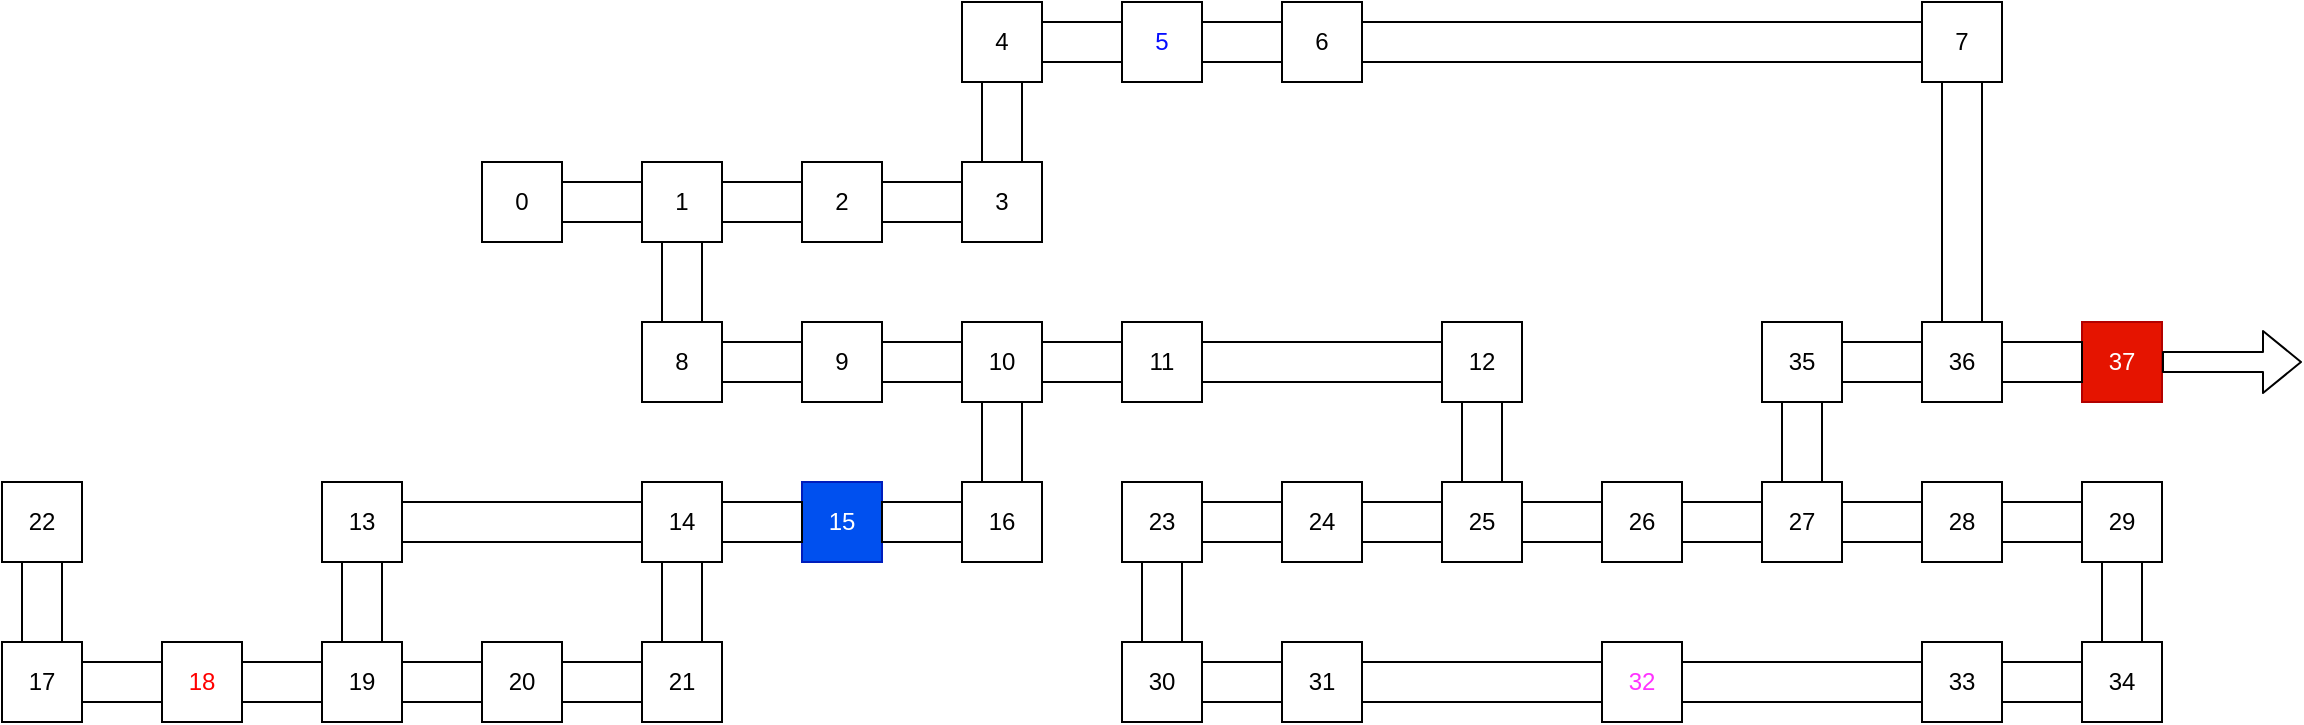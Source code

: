 <mxfile version="20.7.4" type="device"><diagram id="Sr4eZCTyP_r3Ox3m3gMO" name="Page-1"><mxGraphModel dx="1365" dy="859" grid="1" gridSize="10" guides="1" tooltips="1" connect="1" arrows="1" fold="1" page="1" pageScale="1" pageWidth="850" pageHeight="1100" math="0" shadow="0"><root><mxCell id="0"/><mxCell id="1" parent="0"/><mxCell id="tPKH79aDsqgQkl65YRV7-1" value="22" style="rounded=0;whiteSpace=wrap;html=1;" vertex="1" parent="1"><mxGeometry x="40" y="240" width="40" height="40" as="geometry"/></mxCell><mxCell id="tPKH79aDsqgQkl65YRV7-2" value="17" style="rounded=0;whiteSpace=wrap;html=1;" vertex="1" parent="1"><mxGeometry x="40" y="320" width="40" height="40" as="geometry"/></mxCell><mxCell id="tPKH79aDsqgQkl65YRV7-4" value="18" style="rounded=0;whiteSpace=wrap;html=1;fontColor=#FF0000;" vertex="1" parent="1"><mxGeometry x="120" y="320" width="40" height="40" as="geometry"/></mxCell><mxCell id="tPKH79aDsqgQkl65YRV7-5" value="19" style="rounded=0;whiteSpace=wrap;html=1;" vertex="1" parent="1"><mxGeometry x="200" y="320" width="40" height="40" as="geometry"/></mxCell><mxCell id="tPKH79aDsqgQkl65YRV7-6" value="13" style="rounded=0;whiteSpace=wrap;html=1;" vertex="1" parent="1"><mxGeometry x="200" y="240" width="40" height="40" as="geometry"/></mxCell><mxCell id="tPKH79aDsqgQkl65YRV7-7" value="&lt;div&gt;14&lt;/div&gt;" style="rounded=0;whiteSpace=wrap;html=1;" vertex="1" parent="1"><mxGeometry x="360" y="240" width="40" height="40" as="geometry"/></mxCell><mxCell id="tPKH79aDsqgQkl65YRV7-8" value="20" style="rounded=0;whiteSpace=wrap;html=1;" vertex="1" parent="1"><mxGeometry x="280" y="320" width="40" height="40" as="geometry"/></mxCell><mxCell id="tPKH79aDsqgQkl65YRV7-14" value="" style="rounded=0;whiteSpace=wrap;html=1;" vertex="1" parent="1"><mxGeometry x="50" y="280" width="20" height="40" as="geometry"/></mxCell><mxCell id="tPKH79aDsqgQkl65YRV7-15" value="" style="rounded=0;whiteSpace=wrap;html=1;" vertex="1" parent="1"><mxGeometry x="210" y="280" width="20" height="40" as="geometry"/></mxCell><mxCell id="tPKH79aDsqgQkl65YRV7-16" value="" style="rounded=0;whiteSpace=wrap;html=1;" vertex="1" parent="1"><mxGeometry x="370" y="280" width="20" height="40" as="geometry"/></mxCell><mxCell id="tPKH79aDsqgQkl65YRV7-17" value="" style="rounded=0;whiteSpace=wrap;html=1;rotation=90;" vertex="1" parent="1"><mxGeometry x="90" y="320" width="20" height="40" as="geometry"/></mxCell><mxCell id="tPKH79aDsqgQkl65YRV7-18" value="" style="rounded=0;whiteSpace=wrap;html=1;rotation=90;" vertex="1" parent="1"><mxGeometry x="170" y="320" width="20" height="40" as="geometry"/></mxCell><mxCell id="tPKH79aDsqgQkl65YRV7-19" value="" style="rounded=0;whiteSpace=wrap;html=1;rotation=90;" vertex="1" parent="1"><mxGeometry x="250" y="320" width="20" height="40" as="geometry"/></mxCell><mxCell id="tPKH79aDsqgQkl65YRV7-21" value="21" style="rounded=0;whiteSpace=wrap;html=1;" vertex="1" parent="1"><mxGeometry x="360" y="320" width="40" height="40" as="geometry"/></mxCell><mxCell id="tPKH79aDsqgQkl65YRV7-24" value="" style="rounded=0;whiteSpace=wrap;html=1;rotation=90;" vertex="1" parent="1"><mxGeometry x="330" y="320" width="20" height="40" as="geometry"/></mxCell><mxCell id="tPKH79aDsqgQkl65YRV7-25" value="" style="rounded=0;whiteSpace=wrap;html=1;rotation=90;" vertex="1" parent="1"><mxGeometry x="290" y="200" width="20" height="120" as="geometry"/></mxCell><mxCell id="tPKH79aDsqgQkl65YRV7-28" value="15" style="rounded=0;whiteSpace=wrap;html=1;fillColor=#0050ef;fontColor=#ffffff;strokeColor=#001DBC;" vertex="1" parent="1"><mxGeometry x="440" y="240" width="40" height="40" as="geometry"/></mxCell><mxCell id="tPKH79aDsqgQkl65YRV7-29" value="16" style="rounded=0;whiteSpace=wrap;html=1;" vertex="1" parent="1"><mxGeometry x="520" y="240" width="40" height="40" as="geometry"/></mxCell><mxCell id="tPKH79aDsqgQkl65YRV7-30" value="10" style="rounded=0;whiteSpace=wrap;html=1;" vertex="1" parent="1"><mxGeometry x="520" y="160" width="40" height="40" as="geometry"/></mxCell><mxCell id="tPKH79aDsqgQkl65YRV7-31" value="9" style="rounded=0;whiteSpace=wrap;html=1;" vertex="1" parent="1"><mxGeometry x="440" y="160" width="40" height="40" as="geometry"/></mxCell><mxCell id="tPKH79aDsqgQkl65YRV7-32" value="" style="rounded=0;whiteSpace=wrap;html=1;rotation=90;" vertex="1" parent="1"><mxGeometry x="410" y="240" width="20" height="40" as="geometry"/></mxCell><mxCell id="tPKH79aDsqgQkl65YRV7-33" value="" style="rounded=0;whiteSpace=wrap;html=1;rotation=90;" vertex="1" parent="1"><mxGeometry x="490" y="240" width="20" height="40" as="geometry"/></mxCell><mxCell id="tPKH79aDsqgQkl65YRV7-34" value="" style="rounded=0;whiteSpace=wrap;html=1;" vertex="1" parent="1"><mxGeometry x="530" y="200" width="20" height="40" as="geometry"/></mxCell><mxCell id="tPKH79aDsqgQkl65YRV7-35" value="" style="rounded=0;whiteSpace=wrap;html=1;rotation=90;" vertex="1" parent="1"><mxGeometry x="490" y="160" width="20" height="40" as="geometry"/></mxCell><mxCell id="tPKH79aDsqgQkl65YRV7-36" value="" style="rounded=0;whiteSpace=wrap;html=1;rotation=90;" vertex="1" parent="1"><mxGeometry x="410" y="160" width="20" height="40" as="geometry"/></mxCell><mxCell id="tPKH79aDsqgQkl65YRV7-37" value="8" style="rounded=0;whiteSpace=wrap;html=1;" vertex="1" parent="1"><mxGeometry x="360" y="160" width="40" height="40" as="geometry"/></mxCell><mxCell id="tPKH79aDsqgQkl65YRV7-38" value="1" style="rounded=0;whiteSpace=wrap;html=1;" vertex="1" parent="1"><mxGeometry x="360" y="80" width="40" height="40" as="geometry"/></mxCell><mxCell id="tPKH79aDsqgQkl65YRV7-39" value="0" style="rounded=0;whiteSpace=wrap;html=1;" vertex="1" parent="1"><mxGeometry x="280" y="80" width="40" height="40" as="geometry"/></mxCell><mxCell id="tPKH79aDsqgQkl65YRV7-40" value="" style="rounded=0;whiteSpace=wrap;html=1;rotation=90;" vertex="1" parent="1"><mxGeometry x="330" y="80" width="20" height="40" as="geometry"/></mxCell><mxCell id="tPKH79aDsqgQkl65YRV7-41" value="" style="rounded=0;whiteSpace=wrap;html=1;" vertex="1" parent="1"><mxGeometry x="370" y="120" width="20" height="40" as="geometry"/></mxCell><mxCell id="tPKH79aDsqgQkl65YRV7-42" value="2" style="rounded=0;whiteSpace=wrap;html=1;" vertex="1" parent="1"><mxGeometry x="440" y="80" width="40" height="40" as="geometry"/></mxCell><mxCell id="tPKH79aDsqgQkl65YRV7-43" value="3" style="rounded=0;whiteSpace=wrap;html=1;" vertex="1" parent="1"><mxGeometry x="520" y="80" width="40" height="40" as="geometry"/></mxCell><mxCell id="tPKH79aDsqgQkl65YRV7-44" value="4" style="rounded=0;whiteSpace=wrap;html=1;" vertex="1" parent="1"><mxGeometry x="520" width="40" height="40" as="geometry"/></mxCell><mxCell id="tPKH79aDsqgQkl65YRV7-45" value="" style="rounded=0;whiteSpace=wrap;html=1;rotation=90;" vertex="1" parent="1"><mxGeometry x="410" y="80" width="20" height="40" as="geometry"/></mxCell><mxCell id="tPKH79aDsqgQkl65YRV7-46" value="" style="rounded=0;whiteSpace=wrap;html=1;rotation=90;" vertex="1" parent="1"><mxGeometry x="490" y="80" width="20" height="40" as="geometry"/></mxCell><mxCell id="tPKH79aDsqgQkl65YRV7-47" value="" style="rounded=0;whiteSpace=wrap;html=1;" vertex="1" parent="1"><mxGeometry x="530" y="40" width="20" height="40" as="geometry"/></mxCell><mxCell id="tPKH79aDsqgQkl65YRV7-48" value="5" style="rounded=0;whiteSpace=wrap;html=1;fontColor=#050DFF;" vertex="1" parent="1"><mxGeometry x="600" width="40" height="40" as="geometry"/></mxCell><mxCell id="tPKH79aDsqgQkl65YRV7-49" value="6" style="rounded=0;whiteSpace=wrap;html=1;" vertex="1" parent="1"><mxGeometry x="680" width="40" height="40" as="geometry"/></mxCell><mxCell id="tPKH79aDsqgQkl65YRV7-50" value="7" style="rounded=0;whiteSpace=wrap;html=1;" vertex="1" parent="1"><mxGeometry x="1000" width="40" height="40" as="geometry"/></mxCell><mxCell id="tPKH79aDsqgQkl65YRV7-51" value="" style="rounded=0;whiteSpace=wrap;html=1;rotation=90;" vertex="1" parent="1"><mxGeometry x="570" width="20" height="40" as="geometry"/></mxCell><mxCell id="tPKH79aDsqgQkl65YRV7-52" value="" style="rounded=0;whiteSpace=wrap;html=1;rotation=90;" vertex="1" parent="1"><mxGeometry x="650" width="20" height="40" as="geometry"/></mxCell><mxCell id="tPKH79aDsqgQkl65YRV7-53" value="11" style="rounded=0;whiteSpace=wrap;html=1;" vertex="1" parent="1"><mxGeometry x="600" y="160" width="40" height="40" as="geometry"/></mxCell><mxCell id="tPKH79aDsqgQkl65YRV7-54" value="23" style="rounded=0;whiteSpace=wrap;html=1;" vertex="1" parent="1"><mxGeometry x="600" y="240" width="40" height="40" as="geometry"/></mxCell><mxCell id="tPKH79aDsqgQkl65YRV7-55" value="24" style="rounded=0;whiteSpace=wrap;html=1;" vertex="1" parent="1"><mxGeometry x="680" y="240" width="40" height="40" as="geometry"/></mxCell><mxCell id="tPKH79aDsqgQkl65YRV7-56" value="" style="rounded=0;whiteSpace=wrap;html=1;rotation=90;" vertex="1" parent="1"><mxGeometry x="570" y="160" width="20" height="40" as="geometry"/></mxCell><mxCell id="tPKH79aDsqgQkl65YRV7-57" value="" style="rounded=0;whiteSpace=wrap;html=1;rotation=90;" vertex="1" parent="1"><mxGeometry x="690" y="120" width="20" height="120" as="geometry"/></mxCell><mxCell id="tPKH79aDsqgQkl65YRV7-58" value="12" style="rounded=0;whiteSpace=wrap;html=1;" vertex="1" parent="1"><mxGeometry x="760" y="160" width="40" height="40" as="geometry"/></mxCell><mxCell id="tPKH79aDsqgQkl65YRV7-59" value="" style="rounded=0;whiteSpace=wrap;html=1;rotation=90;" vertex="1" parent="1"><mxGeometry x="650" y="240" width="20" height="40" as="geometry"/></mxCell><mxCell id="tPKH79aDsqgQkl65YRV7-60" value="" style="rounded=0;whiteSpace=wrap;html=1;rotation=90;" vertex="1" parent="1"><mxGeometry x="730" y="240" width="20" height="40" as="geometry"/></mxCell><mxCell id="tPKH79aDsqgQkl65YRV7-61" value="25" style="rounded=0;whiteSpace=wrap;html=1;" vertex="1" parent="1"><mxGeometry x="760" y="240" width="40" height="40" as="geometry"/></mxCell><mxCell id="tPKH79aDsqgQkl65YRV7-62" value="" style="rounded=0;whiteSpace=wrap;html=1;" vertex="1" parent="1"><mxGeometry x="770" y="200" width="20" height="40" as="geometry"/></mxCell><mxCell id="tPKH79aDsqgQkl65YRV7-63" value="30" style="rounded=0;whiteSpace=wrap;html=1;" vertex="1" parent="1"><mxGeometry x="600" y="320" width="40" height="40" as="geometry"/></mxCell><mxCell id="tPKH79aDsqgQkl65YRV7-64" value="31" style="rounded=0;whiteSpace=wrap;html=1;" vertex="1" parent="1"><mxGeometry x="680" y="320" width="40" height="40" as="geometry"/></mxCell><mxCell id="tPKH79aDsqgQkl65YRV7-65" value="32" style="rounded=0;whiteSpace=wrap;html=1;fontColor=#FF33FF;" vertex="1" parent="1"><mxGeometry x="840" y="320" width="40" height="40" as="geometry"/></mxCell><mxCell id="tPKH79aDsqgQkl65YRV7-66" value="" style="rounded=0;whiteSpace=wrap;html=1;rotation=90;" vertex="1" parent="1"><mxGeometry x="650" y="320" width="20" height="40" as="geometry"/></mxCell><mxCell id="tPKH79aDsqgQkl65YRV7-67" value="" style="rounded=0;whiteSpace=wrap;html=1;rotation=90;" vertex="1" parent="1"><mxGeometry x="770" y="280" width="20" height="120" as="geometry"/></mxCell><mxCell id="tPKH79aDsqgQkl65YRV7-68" value="" style="rounded=0;whiteSpace=wrap;html=1;" vertex="1" parent="1"><mxGeometry x="610" y="280" width="20" height="40" as="geometry"/></mxCell><mxCell id="tPKH79aDsqgQkl65YRV7-69" value="26" style="rounded=0;whiteSpace=wrap;html=1;" vertex="1" parent="1"><mxGeometry x="840" y="240" width="40" height="40" as="geometry"/></mxCell><mxCell id="tPKH79aDsqgQkl65YRV7-70" value="27" style="rounded=0;whiteSpace=wrap;html=1;" vertex="1" parent="1"><mxGeometry x="920" y="240" width="40" height="40" as="geometry"/></mxCell><mxCell id="tPKH79aDsqgQkl65YRV7-71" value="28" style="rounded=0;whiteSpace=wrap;html=1;" vertex="1" parent="1"><mxGeometry x="1000" y="240" width="40" height="40" as="geometry"/></mxCell><mxCell id="tPKH79aDsqgQkl65YRV7-72" value="29" style="rounded=0;whiteSpace=wrap;html=1;" vertex="1" parent="1"><mxGeometry x="1080" y="240" width="40" height="40" as="geometry"/></mxCell><mxCell id="tPKH79aDsqgQkl65YRV7-73" value="34" style="rounded=0;whiteSpace=wrap;html=1;" vertex="1" parent="1"><mxGeometry x="1080" y="320" width="40" height="40" as="geometry"/></mxCell><mxCell id="tPKH79aDsqgQkl65YRV7-74" value="33" style="rounded=0;whiteSpace=wrap;html=1;" vertex="1" parent="1"><mxGeometry x="1000" y="320" width="40" height="40" as="geometry"/></mxCell><mxCell id="tPKH79aDsqgQkl65YRV7-75" value="" style="rounded=0;whiteSpace=wrap;html=1;rotation=90;" vertex="1" parent="1"><mxGeometry x="930" y="280" width="20" height="120" as="geometry"/></mxCell><mxCell id="tPKH79aDsqgQkl65YRV7-76" value="" style="rounded=0;whiteSpace=wrap;html=1;rotation=90;" vertex="1" parent="1"><mxGeometry x="810" y="240" width="20" height="40" as="geometry"/></mxCell><mxCell id="tPKH79aDsqgQkl65YRV7-77" value="" style="rounded=0;whiteSpace=wrap;html=1;rotation=90;" vertex="1" parent="1"><mxGeometry x="890" y="240" width="20" height="40" as="geometry"/></mxCell><mxCell id="tPKH79aDsqgQkl65YRV7-78" value="" style="rounded=0;whiteSpace=wrap;html=1;rotation=90;" vertex="1" parent="1"><mxGeometry x="970" y="240" width="20" height="40" as="geometry"/></mxCell><mxCell id="tPKH79aDsqgQkl65YRV7-79" value="" style="rounded=0;whiteSpace=wrap;html=1;rotation=90;" vertex="1" parent="1"><mxGeometry x="1050" y="240" width="20" height="40" as="geometry"/></mxCell><mxCell id="tPKH79aDsqgQkl65YRV7-80" value="" style="rounded=0;whiteSpace=wrap;html=1;rotation=90;" vertex="1" parent="1"><mxGeometry x="1050" y="320" width="20" height="40" as="geometry"/></mxCell><mxCell id="tPKH79aDsqgQkl65YRV7-81" value="" style="rounded=0;whiteSpace=wrap;html=1;" vertex="1" parent="1"><mxGeometry x="1090" y="280" width="20" height="40" as="geometry"/></mxCell><mxCell id="tPKH79aDsqgQkl65YRV7-82" value="36" style="rounded=0;whiteSpace=wrap;html=1;" vertex="1" parent="1"><mxGeometry x="1000" y="160" width="40" height="40" as="geometry"/></mxCell><mxCell id="tPKH79aDsqgQkl65YRV7-83" value="35" style="rounded=0;whiteSpace=wrap;html=1;" vertex="1" parent="1"><mxGeometry x="920" y="160" width="40" height="40" as="geometry"/></mxCell><mxCell id="tPKH79aDsqgQkl65YRV7-84" value="37" style="rounded=0;whiteSpace=wrap;html=1;fillColor=#e51400;fontColor=#ffffff;strokeColor=#B20000;" vertex="1" parent="1"><mxGeometry x="1080" y="160" width="40" height="40" as="geometry"/></mxCell><mxCell id="tPKH79aDsqgQkl65YRV7-85" value="" style="rounded=0;whiteSpace=wrap;html=1;rotation=90;" vertex="1" parent="1"><mxGeometry x="850" y="-120" width="20" height="280" as="geometry"/></mxCell><mxCell id="tPKH79aDsqgQkl65YRV7-86" value="" style="rounded=0;whiteSpace=wrap;html=1;" vertex="1" parent="1"><mxGeometry x="1010" y="40" width="20" height="120" as="geometry"/></mxCell><mxCell id="tPKH79aDsqgQkl65YRV7-87" value="" style="rounded=0;whiteSpace=wrap;html=1;rotation=90;" vertex="1" parent="1"><mxGeometry x="970" y="160" width="20" height="40" as="geometry"/></mxCell><mxCell id="tPKH79aDsqgQkl65YRV7-88" value="" style="rounded=0;whiteSpace=wrap;html=1;rotation=90;" vertex="1" parent="1"><mxGeometry x="1050" y="160" width="20" height="40" as="geometry"/></mxCell><mxCell id="tPKH79aDsqgQkl65YRV7-89" value="" style="rounded=0;whiteSpace=wrap;html=1;" vertex="1" parent="1"><mxGeometry x="930" y="200" width="20" height="40" as="geometry"/></mxCell><mxCell id="tPKH79aDsqgQkl65YRV7-90" value="" style="shape=flexArrow;endArrow=classic;html=1;rounded=1;strokeColor=default;fontColor=#FF33FF;exitX=1;exitY=0.5;exitDx=0;exitDy=0;" edge="1" parent="1" source="tPKH79aDsqgQkl65YRV7-84"><mxGeometry width="50" height="50" relative="1" as="geometry"><mxPoint x="1130" y="180" as="sourcePoint"/><mxPoint x="1190" y="180" as="targetPoint"/></mxGeometry></mxCell></root></mxGraphModel></diagram></mxfile>